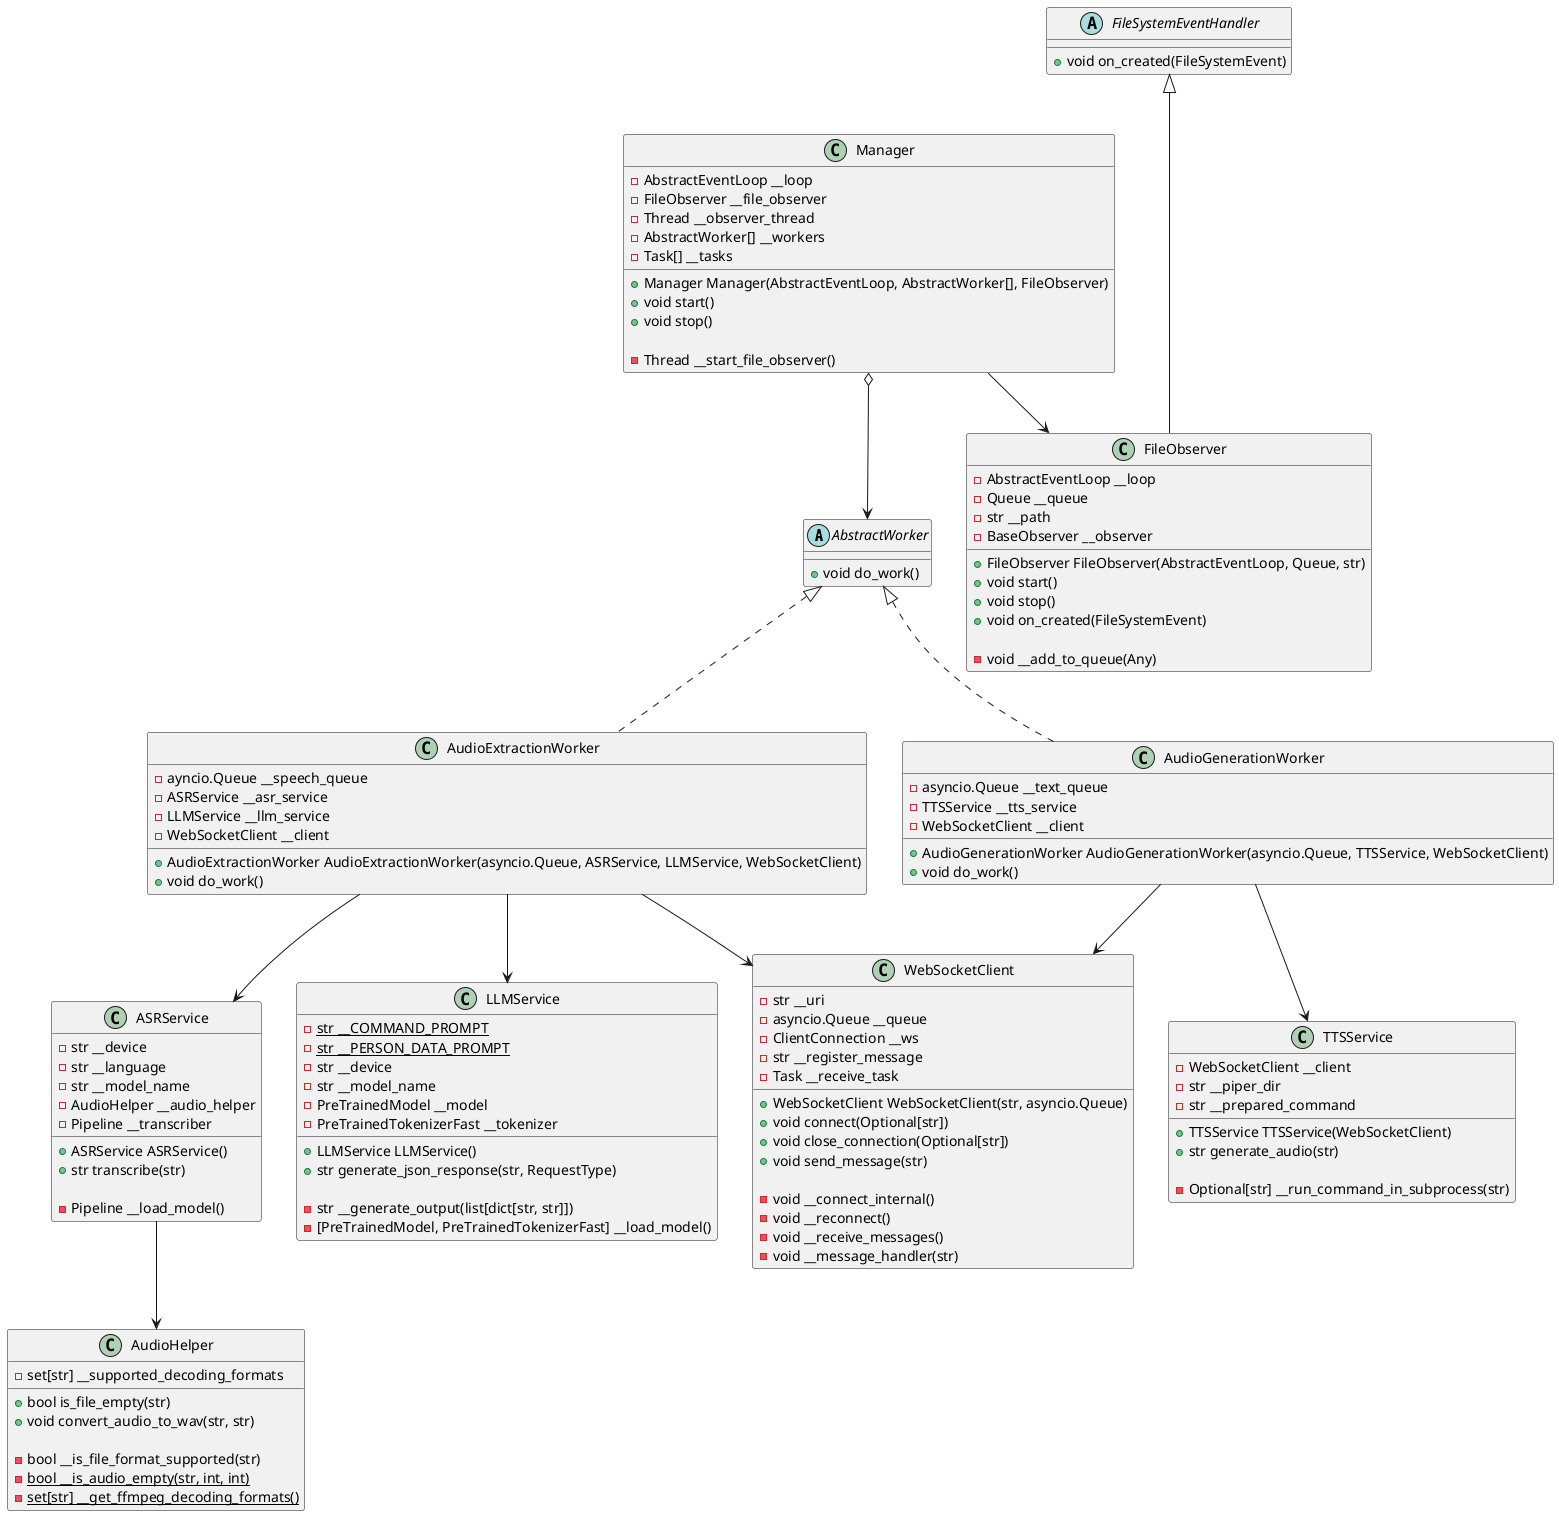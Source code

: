 @startuml

abstract class AbstractWorker{
+void do_work()
}

abstract class FileSystemEventHandler{
+void on_created(FileSystemEvent)
}

class FileObserver{
-AbstractEventLoop __loop
-Queue __queue
-str __path
-BaseObserver __observer

+FileObserver FileObserver(AbstractEventLoop, Queue, str)
+void start()
+void stop()
+void on_created(FileSystemEvent)

-void __add_to_queue(Any)
}

class Manager{
-AbstractEventLoop __loop
-FileObserver __file_observer
-Thread __observer_thread
-AbstractWorker[] __workers
-Task[] __tasks

+Manager Manager(AbstractEventLoop, AbstractWorker[], FileObserver)
+void start()
+void stop()

-Thread __start_file_observer()
}

class AudioExtractionWorker{
-ayncio.Queue __speech_queue
-ASRService __asr_service
-LLMService __llm_service
-WebSocketClient __client

+AudioExtractionWorker AudioExtractionWorker(asyncio.Queue, ASRService, LLMService, WebSocketClient)
+void do_work()
}

class AudioGenerationWorker{
-asyncio.Queue __text_queue
-TTSService __tts_service
-WebSocketClient __client

+AudioGenerationWorker AudioGenerationWorker(asyncio.Queue, TTSService, WebSocketClient)
+void do_work()
}

class ASRService{
-str __device
-str __language
-str __model_name
-AudioHelper __audio_helper
-Pipeline __transcriber

+ASRService ASRService()
+str transcribe(str)

-Pipeline __load_model()
}

class LLMService{
-{static}str __COMMAND_PROMPT
-{static}str __PERSON_DATA_PROMPT
-str __device
-str __model_name
-PreTrainedModel __model
-PreTrainedTokenizerFast __tokenizer

+LLMService LLMService()
+str generate_json_response(str, RequestType)

-str __generate_output(list[dict[str, str]])
-[PreTrainedModel, PreTrainedTokenizerFast] __load_model()
}

class TTSService{
-WebSocketClient __client
-str __piper_dir
-str __prepared_command

+TTSService TTSService(WebSocketClient)
+str generate_audio(str)

-Optional[str] __run_command_in_subprocess(str)
}

class WebSocketClient{
-str __uri
-asyncio.Queue __queue
-ClientConnection __ws
-str __register_message
-Task __receive_task

+WebSocketClient WebSocketClient(str, asyncio.Queue)
+void connect(Optional[str])
+void close_connection(Optional[str])
+void send_message(str)

-void __connect_internal()
-void __reconnect()
-void __receive_messages()
-void __message_handler(str)
}


class AudioHelper{
-set[str] __supported_decoding_formats

+bool is_file_empty(str)
+void convert_audio_to_wav(str, str)

-bool __is_file_format_supported(str)
-{static}bool __is_audio_empty(str, int, int)
-{static}set[str] __get_ffmpeg_decoding_formats()
}


Manager o--> AbstractWorker
Manager --> FileObserver
AbstractWorker <|.. AudioExtractionWorker
AbstractWorker <|.. AudioGenerationWorker
AudioExtractionWorker --> ASRService
AudioExtractionWorker --> LLMService
AudioExtractionWorker --> WebSocketClient
AudioGenerationWorker --> TTSService
AudioGenerationWorker --> WebSocketClient
FileSystemEventHandler <|--- FileObserver
ASRService --> AudioHelper

@enduml